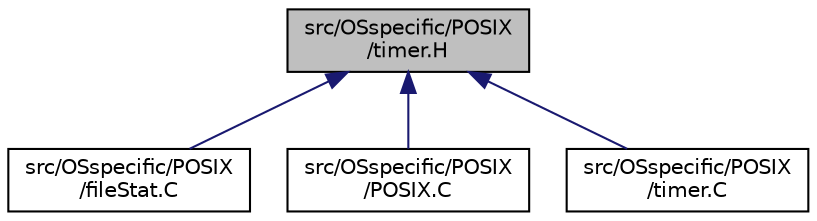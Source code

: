 digraph "src/OSspecific/POSIX/timer.H"
{
  bgcolor="transparent";
  edge [fontname="Helvetica",fontsize="10",labelfontname="Helvetica",labelfontsize="10"];
  node [fontname="Helvetica",fontsize="10",shape=record];
  Node1 [label="src/OSspecific/POSIX\l/timer.H",height=0.2,width=0.4,color="black", fillcolor="grey75", style="filled", fontcolor="black"];
  Node1 -> Node2 [dir="back",color="midnightblue",fontsize="10",style="solid",fontname="Helvetica"];
  Node2 [label="src/OSspecific/POSIX\l/fileStat.C",height=0.2,width=0.4,color="black",URL="$a09065.html"];
  Node1 -> Node3 [dir="back",color="midnightblue",fontsize="10",style="solid",fontname="Helvetica"];
  Node3 [label="src/OSspecific/POSIX\l/POSIX.C",height=0.2,width=0.4,color="black",URL="$a09070.html",tooltip="POSIX versions of the functions declared in OSspecific.H. "];
  Node1 -> Node4 [dir="back",color="midnightblue",fontsize="10",style="solid",fontname="Helvetica"];
  Node4 [label="src/OSspecific/POSIX\l/timer.C",height=0.2,width=0.4,color="black",URL="$a09087.html"];
}
